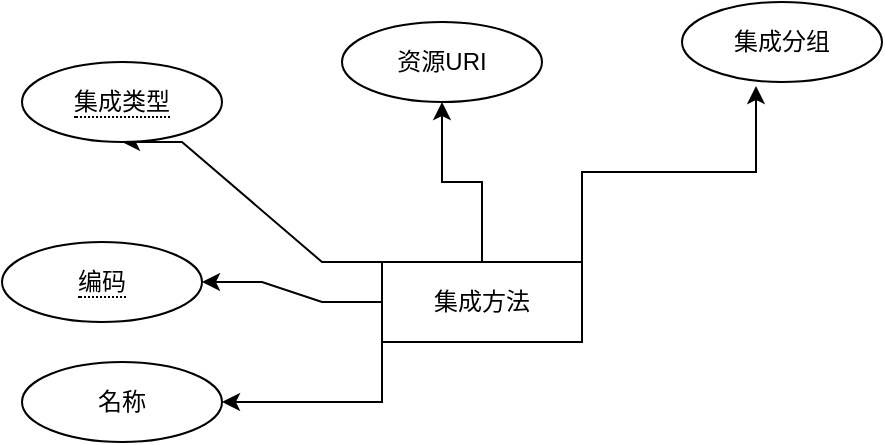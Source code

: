 <mxfile version="24.7.16">
  <diagram name="第 1 页" id="vn3YVLUs6SHhxP51CPgB">
    <mxGraphModel dx="1436" dy="779" grid="1" gridSize="10" guides="1" tooltips="1" connect="1" arrows="1" fold="1" page="1" pageScale="1" pageWidth="827" pageHeight="1169" math="0" shadow="0">
      <root>
        <mxCell id="0" />
        <mxCell id="1" parent="0" />
        <mxCell id="5B0pq8v1HmGOY-GkW8D6-3" style="edgeStyle=entityRelationEdgeStyle;rounded=0;orthogonalLoop=1;jettySize=auto;html=1;exitX=0;exitY=0;exitDx=0;exitDy=0;entryX=0.5;entryY=1;entryDx=0;entryDy=0;" edge="1" parent="1" source="5B0pq8v1HmGOY-GkW8D6-1" target="5B0pq8v1HmGOY-GkW8D6-2">
          <mxGeometry relative="1" as="geometry" />
        </mxCell>
        <mxCell id="5B0pq8v1HmGOY-GkW8D6-5" style="edgeStyle=entityRelationEdgeStyle;rounded=0;orthogonalLoop=1;jettySize=auto;html=1;exitX=0;exitY=0.5;exitDx=0;exitDy=0;entryX=1;entryY=0.5;entryDx=0;entryDy=0;" edge="1" parent="1" source="5B0pq8v1HmGOY-GkW8D6-1" target="5B0pq8v1HmGOY-GkW8D6-4">
          <mxGeometry relative="1" as="geometry" />
        </mxCell>
        <mxCell id="5B0pq8v1HmGOY-GkW8D6-9" style="edgeStyle=orthogonalEdgeStyle;rounded=0;orthogonalLoop=1;jettySize=auto;html=1;exitX=0;exitY=1;exitDx=0;exitDy=0;entryX=1;entryY=0.5;entryDx=0;entryDy=0;" edge="1" parent="1" source="5B0pq8v1HmGOY-GkW8D6-1" target="5B0pq8v1HmGOY-GkW8D6-6">
          <mxGeometry relative="1" as="geometry" />
        </mxCell>
        <mxCell id="5B0pq8v1HmGOY-GkW8D6-10" style="edgeStyle=orthogonalEdgeStyle;rounded=0;orthogonalLoop=1;jettySize=auto;html=1;exitX=0.5;exitY=0;exitDx=0;exitDy=0;entryX=0.5;entryY=1;entryDx=0;entryDy=0;" edge="1" parent="1" source="5B0pq8v1HmGOY-GkW8D6-1" target="5B0pq8v1HmGOY-GkW8D6-7">
          <mxGeometry relative="1" as="geometry" />
        </mxCell>
        <mxCell id="5B0pq8v1HmGOY-GkW8D6-1" value="集成方法" style="whiteSpace=wrap;html=1;align=center;" vertex="1" parent="1">
          <mxGeometry x="290" y="360" width="100" height="40" as="geometry" />
        </mxCell>
        <mxCell id="5B0pq8v1HmGOY-GkW8D6-2" value="&lt;span style=&quot;border-bottom: 1px dotted&quot;&gt;集成类型&lt;/span&gt;" style="ellipse;whiteSpace=wrap;html=1;align=center;" vertex="1" parent="1">
          <mxGeometry x="110" y="260" width="100" height="40" as="geometry" />
        </mxCell>
        <mxCell id="5B0pq8v1HmGOY-GkW8D6-4" value="&lt;span style=&quot;border-bottom: 1px dotted&quot;&gt;编码&lt;/span&gt;" style="ellipse;whiteSpace=wrap;html=1;align=center;" vertex="1" parent="1">
          <mxGeometry x="100" y="350" width="100" height="40" as="geometry" />
        </mxCell>
        <mxCell id="5B0pq8v1HmGOY-GkW8D6-6" value="名称" style="ellipse;whiteSpace=wrap;html=1;align=center;" vertex="1" parent="1">
          <mxGeometry x="110" y="410" width="100" height="40" as="geometry" />
        </mxCell>
        <mxCell id="5B0pq8v1HmGOY-GkW8D6-7" value="资源URI" style="ellipse;whiteSpace=wrap;html=1;align=center;" vertex="1" parent="1">
          <mxGeometry x="270" y="240" width="100" height="40" as="geometry" />
        </mxCell>
        <mxCell id="5B0pq8v1HmGOY-GkW8D6-8" value="集成分组" style="ellipse;whiteSpace=wrap;html=1;align=center;" vertex="1" parent="1">
          <mxGeometry x="440" y="230" width="100" height="40" as="geometry" />
        </mxCell>
        <mxCell id="5B0pq8v1HmGOY-GkW8D6-11" style="edgeStyle=orthogonalEdgeStyle;rounded=0;orthogonalLoop=1;jettySize=auto;html=1;exitX=1;exitY=0;exitDx=0;exitDy=0;entryX=0.37;entryY=1.05;entryDx=0;entryDy=0;entryPerimeter=0;" edge="1" parent="1" source="5B0pq8v1HmGOY-GkW8D6-1" target="5B0pq8v1HmGOY-GkW8D6-8">
          <mxGeometry relative="1" as="geometry" />
        </mxCell>
      </root>
    </mxGraphModel>
  </diagram>
</mxfile>
